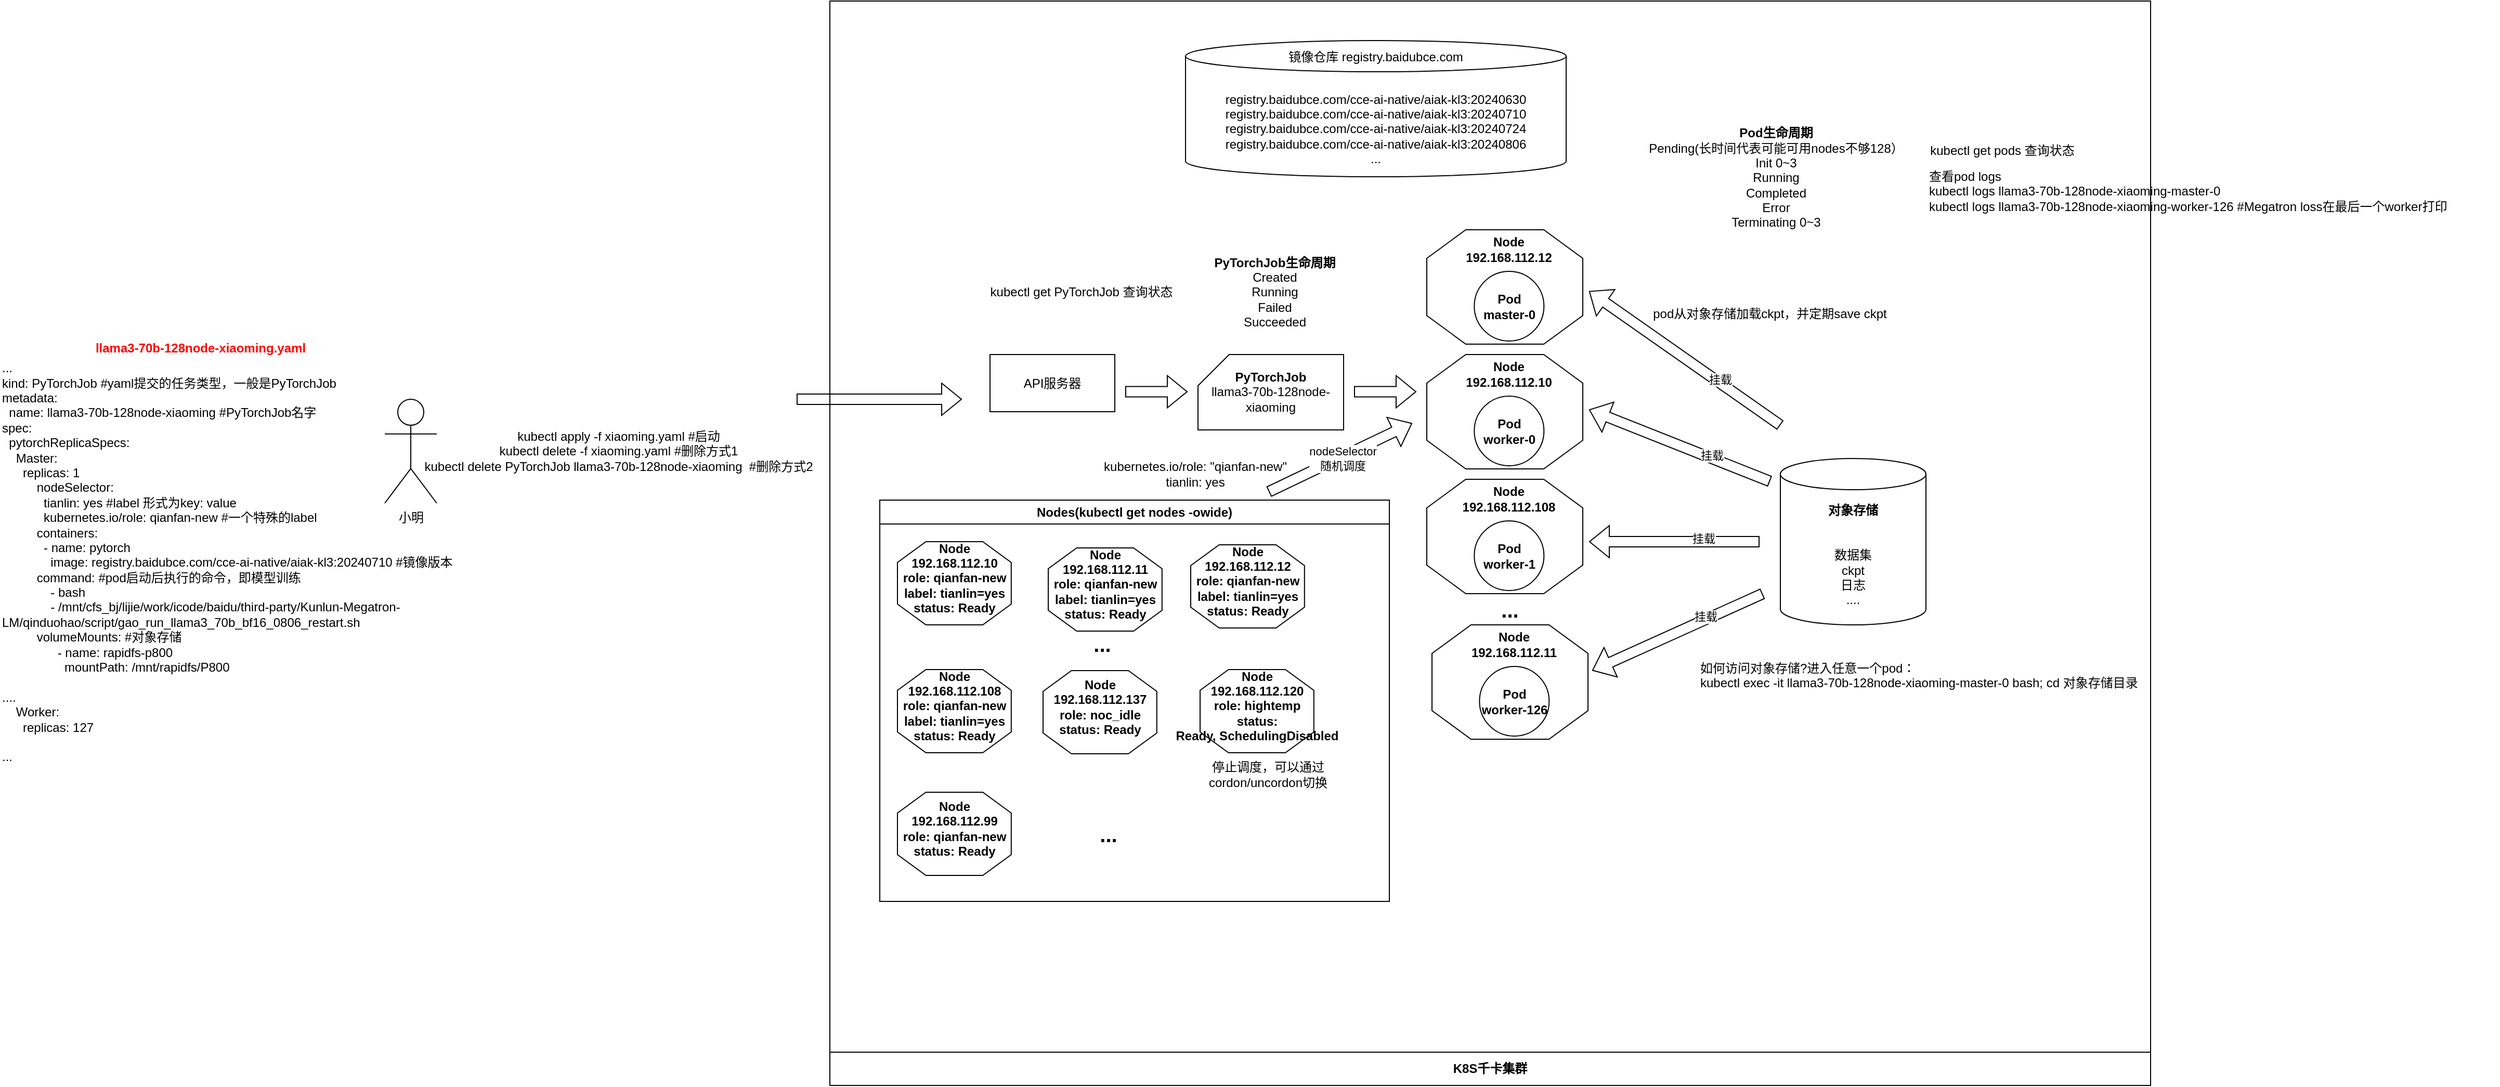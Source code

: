 <mxfile version="24.7.7">
  <diagram name="第 1 页" id="JENwh_ecXETzRXdGQSSy">
    <mxGraphModel dx="2555" dy="2012" grid="0" gridSize="10" guides="1" tooltips="1" connect="1" arrows="1" fold="1" page="1" pageScale="1" pageWidth="827" pageHeight="1169" math="0" shadow="0">
      <root>
        <mxCell id="0" />
        <mxCell id="1" parent="0" />
        <mxCell id="48Nk2eateA9YyvYsNSkh-6" value="&lt;div&gt;...&lt;/div&gt;&lt;div&gt;kind: PyTorchJob #yaml提交的任务类型，一般是PyTorchJob&lt;/div&gt;&lt;div&gt;metadata:&lt;br&gt;&lt;/div&gt;&lt;div&gt;&amp;nbsp;&amp;nbsp;name:&amp;nbsp;&lt;span style=&quot;text-align: center; background-color: initial;&quot;&gt;llama3-70b-128node-xiaoming #PyTorchJob名字&lt;/span&gt;&lt;/div&gt;&lt;div&gt;spec:&lt;/div&gt;&lt;div&gt;&amp;nbsp; pytorchReplicaSpecs:&lt;/div&gt;&lt;div&gt;&amp;nbsp; &amp;nbsp; Master:&lt;/div&gt;&lt;div&gt;&amp;nbsp; &amp;nbsp; &amp;nbsp; replicas: 1&lt;/div&gt;&lt;div&gt;&amp;nbsp; &amp;nbsp; &amp;nbsp;&amp;nbsp;&lt;span style=&quot;background-color: initial;&quot;&gt;&amp;nbsp; &amp;nbsp; nodeSelector:&lt;/span&gt;&lt;/div&gt;&lt;div&gt;&lt;span style=&quot;white-space: pre;&quot;&gt;&#x9;&lt;/span&gt;&amp;nbsp; &amp;nbsp;&amp;nbsp;&lt;span style=&quot;text-align: center; background-color: initial;&quot;&gt;tianlin: yes #label 形式为key: value&lt;/span&gt;&lt;br&gt;&lt;/div&gt;&lt;div&gt;&amp;nbsp; &amp;nbsp; &amp;nbsp; &amp;nbsp; &amp;nbsp; &amp;nbsp; kubernetes.io/role: qianfan-new #一个特殊的label&lt;span style=&quot;text-align: center; background-color: initial;&quot;&gt;&lt;br&gt;&lt;/span&gt;&lt;/div&gt;&lt;div&gt;&amp;nbsp; &amp;nbsp; &amp;nbsp; &amp;nbsp; &amp;nbsp;&amp;nbsp;&lt;span style=&quot;background-color: initial;&quot;&gt;containers:&lt;/span&gt;&lt;/div&gt;&lt;div&gt;&amp;nbsp; &amp;nbsp; &amp;nbsp; &amp;nbsp; &amp;nbsp; &amp;nbsp; - name: pytorch&lt;/div&gt;&lt;div&gt;&amp;nbsp; &amp;nbsp; &amp;nbsp; &amp;nbsp; &amp;nbsp; &amp;nbsp; &amp;nbsp; image: registry.baidubce.com/cce-ai-native/aiak-kl3:20240710 #镜像版本&lt;/div&gt;&lt;div&gt;&lt;div&gt;&amp;nbsp; &amp;nbsp; &amp;nbsp; &amp;nbsp; &amp;nbsp; command: #pod启动后执行的命令，即模型训练&lt;/div&gt;&lt;div&gt;&amp;nbsp; &amp;nbsp; &amp;nbsp; &amp;nbsp; &amp;nbsp; &amp;nbsp; &amp;nbsp; - bash&lt;/div&gt;&lt;div&gt;&amp;nbsp; &amp;nbsp; &amp;nbsp; &amp;nbsp; &amp;nbsp; &amp;nbsp; &amp;nbsp; - /mnt/cfs_bj/lijie/work/icode/baidu/third-party/Kunlun-Megatron-LM/qinduohao/script/gao_run_llama3_70b_bf16_0806_restart.sh&lt;/div&gt;&lt;/div&gt;&lt;div&gt;&lt;div&gt;&amp;nbsp; &amp;nbsp; &amp;nbsp; &amp;nbsp; &amp;nbsp; volumeMounts: #对象存储&lt;/div&gt;&lt;div&gt;&amp;nbsp; &amp;nbsp; &amp;nbsp; &amp;nbsp; &amp;nbsp; &amp;nbsp; &amp;nbsp; &amp;nbsp; - name: rapidfs-p800&lt;/div&gt;&lt;div&gt;&amp;nbsp; &amp;nbsp; &amp;nbsp; &amp;nbsp; &amp;nbsp; &amp;nbsp; &amp;nbsp; &amp;nbsp; &amp;nbsp; mountPath: /mnt/rapidfs/P800&lt;/div&gt;&lt;/div&gt;&lt;div&gt;&lt;br&gt;&lt;/div&gt;&lt;div&gt;....&lt;/div&gt;&lt;div&gt;&lt;div&gt;&amp;nbsp; &amp;nbsp; Worker:&lt;/div&gt;&lt;div&gt;&amp;nbsp; &amp;nbsp; &amp;nbsp; replicas: 127&lt;/div&gt;&lt;div&gt;&amp;nbsp; &amp;nbsp; &amp;nbsp;&amp;nbsp;&lt;/div&gt;&lt;/div&gt;&lt;div&gt;...&lt;/div&gt;" style="text;html=1;align=left;verticalAlign=middle;whiteSpace=wrap;rounded=0;" parent="1" vertex="1">
          <mxGeometry x="-440" y="22" width="440" height="410" as="geometry" />
        </mxCell>
        <mxCell id="48Nk2eateA9YyvYsNSkh-7" value="llama3-70b-128node-xiaoming.yaml" style="text;html=1;align=center;verticalAlign=middle;whiteSpace=wrap;rounded=0;fontColor=#FF0303;fontStyle=1" parent="1" vertex="1">
          <mxGeometry x="-362" y="6" width="230" height="30" as="geometry" />
        </mxCell>
        <mxCell id="48Nk2eateA9YyvYsNSkh-9" value="kubectl apply -f xiaoming.yaml #启动&lt;div&gt;kubectl delete -f xiaoming.yaml #删除方式1&lt;/div&gt;&lt;div&gt;kubectl delete PyTorchJob&amp;nbsp;&lt;span style=&quot;background-color: initial;&quot;&gt;llama3-70b-128node-xiaoming&lt;/span&gt;&lt;span style=&quot;background-color: initial;&quot;&gt;&amp;nbsp;&amp;nbsp;#删除方式2&lt;/span&gt;&lt;/div&gt;" style="text;html=1;align=center;verticalAlign=middle;whiteSpace=wrap;rounded=0;" parent="1" vertex="1">
          <mxGeometry x="-40" y="110" width="390" height="20" as="geometry" />
        </mxCell>
        <mxCell id="48Nk2eateA9YyvYsNSkh-10" value="K8S千卡集群" style="swimlane;whiteSpace=wrap;html=1;direction=west;startSize=32;" parent="1" vertex="1">
          <mxGeometry x="358" y="-313" width="1270" height="1043" as="geometry" />
        </mxCell>
        <mxCell id="48Nk2eateA9YyvYsNSkh-80" value="如何访问对象存储?进入任意一个pod：&#xa;kubectl exec -it llama3-70b-128node-xiaoming-master-0 bash; cd 对象存储目录" style="text;whiteSpace=wrap;" parent="48Nk2eateA9YyvYsNSkh-10" vertex="1">
          <mxGeometry x="835" y="628" width="550" height="30" as="geometry" />
        </mxCell>
        <mxCell id="48Nk2eateA9YyvYsNSkh-48" value="" style="group" parent="48Nk2eateA9YyvYsNSkh-10" vertex="1" connectable="0">
          <mxGeometry x="574" y="220" width="150" height="110" as="geometry" />
        </mxCell>
        <mxCell id="48Nk2eateA9YyvYsNSkh-49" value="" style="verticalLabelPosition=bottom;verticalAlign=top;html=1;shape=mxgraph.basic.polygon;polyCoords=[[0.25,0],[0.75,0],[1,0.25],[1,0.75],[0.75,1],[0.25,1],[0,0.75],[0,0.25]];polyline=0;" parent="48Nk2eateA9YyvYsNSkh-48" vertex="1">
          <mxGeometry width="150" height="110.0" as="geometry" />
        </mxCell>
        <mxCell id="48Nk2eateA9YyvYsNSkh-50" value="Node&lt;div&gt;192.168.112.12&lt;/div&gt;&lt;div&gt;&lt;br&gt;&lt;/div&gt;&lt;div&gt;&lt;br&gt;&lt;/div&gt;&lt;div&gt;&lt;br&gt;&lt;/div&gt;&lt;div&gt;&lt;br&gt;&lt;/div&gt;&lt;div&gt;&lt;br&gt;&lt;/div&gt;" style="text;html=1;align=center;verticalAlign=middle;whiteSpace=wrap;rounded=0;fontStyle=1" parent="48Nk2eateA9YyvYsNSkh-48" vertex="1">
          <mxGeometry x="25" y="22" width="108.333" height="66" as="geometry" />
        </mxCell>
        <mxCell id="48Nk2eateA9YyvYsNSkh-15" value="&lt;b&gt;Pod&lt;/b&gt;&lt;div&gt;&lt;b&gt;master-0&lt;/b&gt;&lt;/div&gt;" style="ellipse;whiteSpace=wrap;html=1;aspect=fixed;" parent="48Nk2eateA9YyvYsNSkh-48" vertex="1">
          <mxGeometry x="45.67" y="40" width="67" height="67" as="geometry" />
        </mxCell>
        <mxCell id="48Nk2eateA9YyvYsNSkh-12" value="API服务器" style="rounded=0;whiteSpace=wrap;html=1;" parent="48Nk2eateA9YyvYsNSkh-10" vertex="1">
          <mxGeometry x="154" y="340" width="120" height="55" as="geometry" />
        </mxCell>
        <mxCell id="48Nk2eateA9YyvYsNSkh-13" value="&lt;b&gt;PyTorchJob&lt;/b&gt;&lt;div&gt;llama3-70b-128node-xiaoming&lt;br&gt;&lt;/div&gt;" style="shape=card;whiteSpace=wrap;html=1;" parent="48Nk2eateA9YyvYsNSkh-10" vertex="1">
          <mxGeometry x="354" y="340" width="140" height="72.5" as="geometry" />
        </mxCell>
        <mxCell id="48Nk2eateA9YyvYsNSkh-23" value="..." style="text;html=1;align=center;verticalAlign=middle;whiteSpace=wrap;rounded=0;fontSize=20;fontStyle=1" parent="48Nk2eateA9YyvYsNSkh-10" vertex="1">
          <mxGeometry x="624" y="570" width="60" height="30" as="geometry" />
        </mxCell>
        <mxCell id="48Nk2eateA9YyvYsNSkh-38" value="Nodes(kubectl get nodes -owide)" style="swimlane;whiteSpace=wrap;html=1;" parent="48Nk2eateA9YyvYsNSkh-10" vertex="1">
          <mxGeometry x="48" y="480" width="490" height="386" as="geometry" />
        </mxCell>
        <mxCell id="LwYmsq861Xcj32AT4gmF-25" value="" style="group" vertex="1" connectable="0" parent="48Nk2eateA9YyvYsNSkh-38">
          <mxGeometry x="17" y="40" width="182" height="80" as="geometry" />
        </mxCell>
        <mxCell id="LwYmsq861Xcj32AT4gmF-26" value="" style="verticalLabelPosition=bottom;verticalAlign=top;html=1;shape=mxgraph.basic.polygon;polyCoords=[[0.25,0],[0.75,0],[1,0.25],[1,0.75],[0.75,1],[0.25,1],[0,0.75],[0,0.25]];polyline=0;" vertex="1" parent="LwYmsq861Xcj32AT4gmF-25">
          <mxGeometry width="109.399" height="80" as="geometry" />
        </mxCell>
        <mxCell id="LwYmsq861Xcj32AT4gmF-27" value="Node&lt;div&gt;192.168.112.10&lt;/div&gt;&lt;div&gt;role: qianfan-new&lt;/div&gt;&lt;div&gt;label: tianlin=yes&lt;br&gt;&lt;/div&gt;&lt;div&gt;status: Ready&lt;/div&gt;" style="text;html=1;align=center;verticalAlign=middle;whiteSpace=wrap;rounded=0;fontStyle=1" vertex="1" parent="LwYmsq861Xcj32AT4gmF-25">
          <mxGeometry x="-24.406" y="16" width="158.211" height="37.47" as="geometry" />
        </mxCell>
        <mxCell id="LwYmsq861Xcj32AT4gmF-39" value="" style="group" vertex="1" connectable="0" parent="48Nk2eateA9YyvYsNSkh-38">
          <mxGeometry x="299" y="43" width="182" height="80" as="geometry" />
        </mxCell>
        <mxCell id="LwYmsq861Xcj32AT4gmF-40" value="" style="verticalLabelPosition=bottom;verticalAlign=top;html=1;shape=mxgraph.basic.polygon;polyCoords=[[0.25,0],[0.75,0],[1,0.25],[1,0.75],[0.75,1],[0.25,1],[0,0.75],[0,0.25]];polyline=0;" vertex="1" parent="LwYmsq861Xcj32AT4gmF-39">
          <mxGeometry width="109.399" height="80" as="geometry" />
        </mxCell>
        <mxCell id="LwYmsq861Xcj32AT4gmF-41" value="Node&lt;div&gt;192.168.112.12&lt;/div&gt;&lt;div&gt;role: qianfan-new&lt;/div&gt;&lt;div&gt;label: tianlin=yes&lt;br&gt;&lt;/div&gt;&lt;div&gt;status: Ready&lt;/div&gt;" style="text;html=1;align=center;verticalAlign=middle;whiteSpace=wrap;rounded=0;fontStyle=1" vertex="1" parent="LwYmsq861Xcj32AT4gmF-39">
          <mxGeometry x="-24.406" y="16" width="158.211" height="37.47" as="geometry" />
        </mxCell>
        <mxCell id="LwYmsq861Xcj32AT4gmF-42" value="" style="group" vertex="1" connectable="0" parent="48Nk2eateA9YyvYsNSkh-38">
          <mxGeometry x="17" y="163" width="182" height="80" as="geometry" />
        </mxCell>
        <mxCell id="LwYmsq861Xcj32AT4gmF-43" value="" style="verticalLabelPosition=bottom;verticalAlign=top;html=1;shape=mxgraph.basic.polygon;polyCoords=[[0.25,0],[0.75,0],[1,0.25],[1,0.75],[0.75,1],[0.25,1],[0,0.75],[0,0.25]];polyline=0;" vertex="1" parent="LwYmsq861Xcj32AT4gmF-42">
          <mxGeometry width="109.399" height="80" as="geometry" />
        </mxCell>
        <mxCell id="LwYmsq861Xcj32AT4gmF-44" value="Node&lt;div&gt;192.168.112.108&lt;/div&gt;&lt;div&gt;role: qianfan-new&lt;/div&gt;&lt;div&gt;label: tianlin=yes&lt;br&gt;&lt;/div&gt;&lt;div&gt;status: Ready&lt;/div&gt;" style="text;html=1;align=center;verticalAlign=middle;whiteSpace=wrap;rounded=0;fontStyle=1" vertex="1" parent="LwYmsq861Xcj32AT4gmF-42">
          <mxGeometry x="-24.406" y="16" width="158.211" height="37.47" as="geometry" />
        </mxCell>
        <mxCell id="LwYmsq861Xcj32AT4gmF-45" value="" style="group" vertex="1" connectable="0" parent="48Nk2eateA9YyvYsNSkh-38">
          <mxGeometry x="157" y="164" width="182" height="80" as="geometry" />
        </mxCell>
        <mxCell id="LwYmsq861Xcj32AT4gmF-46" value="" style="verticalLabelPosition=bottom;verticalAlign=top;html=1;shape=mxgraph.basic.polygon;polyCoords=[[0.25,0],[0.75,0],[1,0.25],[1,0.75],[0.75,1],[0.25,1],[0,0.75],[0,0.25]];polyline=0;" vertex="1" parent="LwYmsq861Xcj32AT4gmF-45">
          <mxGeometry width="109.399" height="80" as="geometry" />
        </mxCell>
        <mxCell id="LwYmsq861Xcj32AT4gmF-47" value="Node&lt;div&gt;192.168.112.137&lt;/div&gt;&lt;div&gt;role: noc_idle&lt;/div&gt;&lt;div&gt;status: Ready&lt;/div&gt;" style="text;html=1;align=center;verticalAlign=middle;whiteSpace=wrap;rounded=0;fontStyle=1" vertex="1" parent="LwYmsq861Xcj32AT4gmF-45">
          <mxGeometry x="-24.406" y="16" width="158.211" height="37.47" as="geometry" />
        </mxCell>
        <mxCell id="LwYmsq861Xcj32AT4gmF-48" value="" style="group" vertex="1" connectable="0" parent="48Nk2eateA9YyvYsNSkh-38">
          <mxGeometry x="308" y="163" width="182" height="80" as="geometry" />
        </mxCell>
        <mxCell id="LwYmsq861Xcj32AT4gmF-49" value="" style="verticalLabelPosition=bottom;verticalAlign=top;html=1;shape=mxgraph.basic.polygon;polyCoords=[[0.25,0],[0.75,0],[1,0.25],[1,0.75],[0.75,1],[0.25,1],[0,0.75],[0,0.25]];polyline=0;" vertex="1" parent="LwYmsq861Xcj32AT4gmF-48">
          <mxGeometry width="109.399" height="80" as="geometry" />
        </mxCell>
        <mxCell id="LwYmsq861Xcj32AT4gmF-50" value="Node&lt;div&gt;192.168.112.120&lt;/div&gt;&lt;div&gt;role:&amp;nbsp;hightemp&lt;/div&gt;&lt;div&gt;status: Ready,&amp;nbsp;SchedulingDisabled&lt;/div&gt;" style="text;html=1;align=center;verticalAlign=middle;whiteSpace=wrap;rounded=0;fontStyle=1" vertex="1" parent="LwYmsq861Xcj32AT4gmF-48">
          <mxGeometry x="-24.406" y="16" width="158.211" height="37.47" as="geometry" />
        </mxCell>
        <mxCell id="48Nk2eateA9YyvYsNSkh-35" value="..." style="text;html=1;align=center;verticalAlign=middle;whiteSpace=wrap;rounded=0;fontSize=20;fontStyle=1" parent="48Nk2eateA9YyvYsNSkh-38" vertex="1">
          <mxGeometry x="184" y="123" width="60" height="30" as="geometry" />
        </mxCell>
        <mxCell id="LwYmsq861Xcj32AT4gmF-51" value="..." style="text;html=1;align=center;verticalAlign=middle;whiteSpace=wrap;rounded=0;fontSize=20;fontStyle=1" vertex="1" parent="48Nk2eateA9YyvYsNSkh-38">
          <mxGeometry x="190" y="306" width="60" height="30" as="geometry" />
        </mxCell>
        <mxCell id="LwYmsq861Xcj32AT4gmF-54" value="停止调度，可以通过cordon/uncordon切换" style="text;html=1;align=center;verticalAlign=middle;whiteSpace=wrap;rounded=0;" vertex="1" parent="48Nk2eateA9YyvYsNSkh-38">
          <mxGeometry x="304" y="250" width="139" height="28" as="geometry" />
        </mxCell>
        <mxCell id="LwYmsq861Xcj32AT4gmF-56" value="" style="group" vertex="1" connectable="0" parent="48Nk2eateA9YyvYsNSkh-38">
          <mxGeometry x="17" y="281" width="182" height="80" as="geometry" />
        </mxCell>
        <mxCell id="LwYmsq861Xcj32AT4gmF-57" value="" style="verticalLabelPosition=bottom;verticalAlign=top;html=1;shape=mxgraph.basic.polygon;polyCoords=[[0.25,0],[0.75,0],[1,0.25],[1,0.75],[0.75,1],[0.25,1],[0,0.75],[0,0.25]];polyline=0;" vertex="1" parent="LwYmsq861Xcj32AT4gmF-56">
          <mxGeometry width="109.399" height="80" as="geometry" />
        </mxCell>
        <mxCell id="LwYmsq861Xcj32AT4gmF-58" value="Node&lt;div&gt;192.168.112.99&lt;/div&gt;&lt;div&gt;role: qianfan-new&lt;/div&gt;&lt;div&gt;status: Ready&lt;/div&gt;" style="text;html=1;align=center;verticalAlign=middle;whiteSpace=wrap;rounded=0;fontStyle=1" vertex="1" parent="LwYmsq861Xcj32AT4gmF-56">
          <mxGeometry x="-24.406" y="16" width="158.211" height="37.47" as="geometry" />
        </mxCell>
        <mxCell id="LwYmsq861Xcj32AT4gmF-36" value="" style="group" vertex="1" connectable="0" parent="48Nk2eateA9YyvYsNSkh-38">
          <mxGeometry x="162" y="46" width="182" height="80" as="geometry" />
        </mxCell>
        <mxCell id="LwYmsq861Xcj32AT4gmF-37" value="" style="verticalLabelPosition=bottom;verticalAlign=top;html=1;shape=mxgraph.basic.polygon;polyCoords=[[0.25,0],[0.75,0],[1,0.25],[1,0.75],[0.75,1],[0.25,1],[0,0.75],[0,0.25]];polyline=0;" vertex="1" parent="LwYmsq861Xcj32AT4gmF-36">
          <mxGeometry width="109.399" height="80" as="geometry" />
        </mxCell>
        <mxCell id="LwYmsq861Xcj32AT4gmF-38" value="Node&lt;div&gt;192.168.112.11&lt;/div&gt;&lt;div&gt;role: qianfan-new&lt;/div&gt;&lt;div&gt;label: tianlin=yes&lt;/div&gt;&lt;div&gt;status: Ready&lt;/div&gt;" style="text;html=1;align=center;verticalAlign=middle;whiteSpace=wrap;rounded=0;fontStyle=1" vertex="1" parent="LwYmsq861Xcj32AT4gmF-36">
          <mxGeometry x="-24.406" y="16" width="158.211" height="37.47" as="geometry" />
        </mxCell>
        <mxCell id="48Nk2eateA9YyvYsNSkh-39" value="" style="shape=flexArrow;endArrow=classic;html=1;rounded=0;" parent="48Nk2eateA9YyvYsNSkh-38" edge="1">
          <mxGeometry width="50" height="50" relative="1" as="geometry">
            <mxPoint x="374" y="-8" as="sourcePoint" />
            <mxPoint x="512" y="-74" as="targetPoint" />
          </mxGeometry>
        </mxCell>
        <mxCell id="48Nk2eateA9YyvYsNSkh-40" value="nodeSelector&lt;div&gt;随机调度&lt;/div&gt;" style="edgeLabel;html=1;align=center;verticalAlign=middle;resizable=0;points=[];" parent="48Nk2eateA9YyvYsNSkh-39" vertex="1" connectable="0">
          <mxGeometry x="0.015" y="-1" relative="1" as="geometry">
            <mxPoint as="offset" />
          </mxGeometry>
        </mxCell>
        <mxCell id="48Nk2eateA9YyvYsNSkh-52" value="" style="group" parent="48Nk2eateA9YyvYsNSkh-10" vertex="1" connectable="0">
          <mxGeometry x="574" y="340" width="150" height="110" as="geometry" />
        </mxCell>
        <mxCell id="48Nk2eateA9YyvYsNSkh-53" value="" style="verticalLabelPosition=bottom;verticalAlign=top;html=1;shape=mxgraph.basic.polygon;polyCoords=[[0.25,0],[0.75,0],[1,0.25],[1,0.75],[0.75,1],[0.25,1],[0,0.75],[0,0.25]];polyline=0;" parent="48Nk2eateA9YyvYsNSkh-52" vertex="1">
          <mxGeometry width="150" height="110.0" as="geometry" />
        </mxCell>
        <mxCell id="48Nk2eateA9YyvYsNSkh-54" value="Node&lt;div&gt;192.168.112.10&lt;/div&gt;&lt;div&gt;&lt;br&gt;&lt;/div&gt;&lt;div&gt;&lt;br&gt;&lt;/div&gt;&lt;div&gt;&lt;br&gt;&lt;/div&gt;&lt;div&gt;&lt;br&gt;&lt;/div&gt;&lt;div&gt;&lt;br&gt;&lt;/div&gt;" style="text;html=1;align=center;verticalAlign=middle;whiteSpace=wrap;rounded=0;fontStyle=1" parent="48Nk2eateA9YyvYsNSkh-52" vertex="1">
          <mxGeometry x="25" y="22" width="108.333" height="66" as="geometry" />
        </mxCell>
        <mxCell id="48Nk2eateA9YyvYsNSkh-55" value="&lt;b&gt;Pod&lt;/b&gt;&lt;div&gt;&lt;b&gt;worker-0&lt;/b&gt;&lt;/div&gt;" style="ellipse;whiteSpace=wrap;html=1;aspect=fixed;" parent="48Nk2eateA9YyvYsNSkh-52" vertex="1">
          <mxGeometry x="45.67" y="40" width="67" height="67" as="geometry" />
        </mxCell>
        <mxCell id="48Nk2eateA9YyvYsNSkh-56" value="" style="group" parent="48Nk2eateA9YyvYsNSkh-10" vertex="1" connectable="0">
          <mxGeometry x="574" y="460" width="150" height="110" as="geometry" />
        </mxCell>
        <mxCell id="48Nk2eateA9YyvYsNSkh-57" value="" style="verticalLabelPosition=bottom;verticalAlign=top;html=1;shape=mxgraph.basic.polygon;polyCoords=[[0.25,0],[0.75,0],[1,0.25],[1,0.75],[0.75,1],[0.25,1],[0,0.75],[0,0.25]];polyline=0;" parent="48Nk2eateA9YyvYsNSkh-56" vertex="1">
          <mxGeometry width="150" height="110.0" as="geometry" />
        </mxCell>
        <mxCell id="48Nk2eateA9YyvYsNSkh-58" value="Node&lt;div&gt;192.168.112.108&lt;/div&gt;&lt;div&gt;&lt;br&gt;&lt;/div&gt;&lt;div&gt;&lt;br&gt;&lt;/div&gt;&lt;div&gt;&lt;br&gt;&lt;/div&gt;&lt;div&gt;&lt;br&gt;&lt;/div&gt;&lt;div&gt;&lt;br&gt;&lt;/div&gt;" style="text;html=1;align=center;verticalAlign=middle;whiteSpace=wrap;rounded=0;fontStyle=1" parent="48Nk2eateA9YyvYsNSkh-56" vertex="1">
          <mxGeometry x="25" y="22" width="108.333" height="66" as="geometry" />
        </mxCell>
        <mxCell id="48Nk2eateA9YyvYsNSkh-59" value="&lt;b&gt;Pod&lt;/b&gt;&lt;div&gt;&lt;b&gt;worker-1&lt;/b&gt;&lt;/div&gt;" style="ellipse;whiteSpace=wrap;html=1;aspect=fixed;" parent="48Nk2eateA9YyvYsNSkh-56" vertex="1">
          <mxGeometry x="45.67" y="40" width="67" height="67" as="geometry" />
        </mxCell>
        <mxCell id="48Nk2eateA9YyvYsNSkh-60" value="" style="group" parent="48Nk2eateA9YyvYsNSkh-10" vertex="1" connectable="0">
          <mxGeometry x="579" y="600" width="150" height="110" as="geometry" />
        </mxCell>
        <mxCell id="48Nk2eateA9YyvYsNSkh-61" value="" style="verticalLabelPosition=bottom;verticalAlign=top;html=1;shape=mxgraph.basic.polygon;polyCoords=[[0.25,0],[0.75,0],[1,0.25],[1,0.75],[0.75,1],[0.25,1],[0,0.75],[0,0.25]];polyline=0;" parent="48Nk2eateA9YyvYsNSkh-60" vertex="1">
          <mxGeometry width="150" height="110.0" as="geometry" />
        </mxCell>
        <mxCell id="48Nk2eateA9YyvYsNSkh-62" value="Node&lt;div&gt;192.168.112.11&lt;/div&gt;&lt;div&gt;&lt;br&gt;&lt;/div&gt;&lt;div&gt;&lt;br&gt;&lt;/div&gt;&lt;div&gt;&lt;br&gt;&lt;/div&gt;&lt;div&gt;&lt;br&gt;&lt;/div&gt;&lt;div&gt;&lt;br&gt;&lt;/div&gt;" style="text;html=1;align=center;verticalAlign=middle;whiteSpace=wrap;rounded=0;fontStyle=1" parent="48Nk2eateA9YyvYsNSkh-60" vertex="1">
          <mxGeometry x="25" y="22" width="108.333" height="66" as="geometry" />
        </mxCell>
        <mxCell id="48Nk2eateA9YyvYsNSkh-63" value="&lt;b&gt;Pod&lt;/b&gt;&lt;div&gt;&lt;b&gt;worker-126&lt;/b&gt;&lt;/div&gt;" style="ellipse;whiteSpace=wrap;html=1;aspect=fixed;" parent="48Nk2eateA9YyvYsNSkh-60" vertex="1">
          <mxGeometry x="45.67" y="40" width="67" height="67" as="geometry" />
        </mxCell>
        <mxCell id="48Nk2eateA9YyvYsNSkh-65" value="&lt;b&gt;对象存储&lt;/b&gt;&lt;div&gt;&lt;br&gt;&lt;/div&gt;&lt;div&gt;&lt;br&gt;&lt;div&gt;数据集&lt;/div&gt;&lt;div&gt;ckpt&lt;/div&gt;&lt;div&gt;日志&lt;/div&gt;&lt;div&gt;....&lt;/div&gt;&lt;/div&gt;" style="shape=cylinder3;whiteSpace=wrap;html=1;boundedLbl=1;backgroundOutline=1;size=15;" parent="48Nk2eateA9YyvYsNSkh-10" vertex="1">
          <mxGeometry x="914" y="440" width="140" height="160" as="geometry" />
        </mxCell>
        <mxCell id="48Nk2eateA9YyvYsNSkh-66" value="" style="shape=flexArrow;endArrow=classic;html=1;rounded=0;" parent="48Nk2eateA9YyvYsNSkh-10" edge="1">
          <mxGeometry width="50" height="50" relative="1" as="geometry">
            <mxPoint x="894" y="520" as="sourcePoint" />
            <mxPoint x="730" y="520" as="targetPoint" />
          </mxGeometry>
        </mxCell>
        <mxCell id="48Nk2eateA9YyvYsNSkh-67" value="挂载" style="edgeLabel;html=1;align=center;verticalAlign=middle;resizable=0;points=[];" parent="48Nk2eateA9YyvYsNSkh-66" vertex="1" connectable="0">
          <mxGeometry x="-0.344" y="-3" relative="1" as="geometry">
            <mxPoint as="offset" />
          </mxGeometry>
        </mxCell>
        <mxCell id="48Nk2eateA9YyvYsNSkh-68" value="&lt;b&gt;Pod生命周期&lt;/b&gt;&lt;div&gt;&lt;div&gt;Pending(长时间代表可能可用nodes不够128）&lt;/div&gt;&lt;div&gt;&lt;div&gt;Init 0~3&lt;/div&gt;&lt;div&gt;&lt;span style=&quot;background-color: initial;&quot;&gt;Running&lt;/span&gt;&lt;br&gt;&lt;/div&gt;&lt;div&gt;Completed&lt;/div&gt;&lt;div&gt;Error&lt;/div&gt;&lt;div&gt;Terminating 0~3&lt;/div&gt;&lt;/div&gt;&lt;/div&gt;" style="text;html=1;align=center;verticalAlign=middle;whiteSpace=wrap;rounded=0;" parent="48Nk2eateA9YyvYsNSkh-10" vertex="1">
          <mxGeometry x="780" y="120" width="260" height="100" as="geometry" />
        </mxCell>
        <mxCell id="48Nk2eateA9YyvYsNSkh-69" value="&lt;b&gt;PyTorchJob生命周期&lt;/b&gt;&lt;div&gt;&lt;div&gt;Created&lt;/div&gt;&lt;div&gt;Running&lt;/div&gt;&lt;div&gt;Failed&lt;/div&gt;&lt;div&gt;Succeeded&lt;/div&gt;&lt;/div&gt;" style="text;html=1;align=center;verticalAlign=middle;whiteSpace=wrap;rounded=0;" parent="48Nk2eateA9YyvYsNSkh-10" vertex="1">
          <mxGeometry x="364" y="230" width="128" height="100" as="geometry" />
        </mxCell>
        <mxCell id="48Nk2eateA9YyvYsNSkh-89" value="" style="shape=flexArrow;endArrow=classic;html=1;rounded=0;" parent="48Nk2eateA9YyvYsNSkh-10" edge="1">
          <mxGeometry width="50" height="50" relative="1" as="geometry">
            <mxPoint x="284" y="375.75" as="sourcePoint" />
            <mxPoint x="344" y="375.75" as="targetPoint" />
          </mxGeometry>
        </mxCell>
        <mxCell id="48Nk2eateA9YyvYsNSkh-91" value="" style="shape=flexArrow;endArrow=classic;html=1;rounded=0;" parent="48Nk2eateA9YyvYsNSkh-10" edge="1">
          <mxGeometry width="50" height="50" relative="1" as="geometry">
            <mxPoint x="504" y="375.75" as="sourcePoint" />
            <mxPoint x="564" y="375.75" as="targetPoint" />
          </mxGeometry>
        </mxCell>
        <mxCell id="48Nk2eateA9YyvYsNSkh-87" value="" style="shape=flexArrow;endArrow=classic;html=1;rounded=0;" parent="48Nk2eateA9YyvYsNSkh-10" edge="1">
          <mxGeometry width="50" height="50" relative="1" as="geometry">
            <mxPoint x="-32" y="383" as="sourcePoint" />
            <mxPoint x="127" y="383" as="targetPoint" />
          </mxGeometry>
        </mxCell>
        <mxCell id="LwYmsq861Xcj32AT4gmF-4" value="" style="group" vertex="1" connectable="0" parent="48Nk2eateA9YyvYsNSkh-10">
          <mxGeometry x="334" y="38" width="382" height="188" as="geometry" />
        </mxCell>
        <mxCell id="LwYmsq861Xcj32AT4gmF-2" value="" style="shape=cylinder3;whiteSpace=wrap;html=1;boundedLbl=1;backgroundOutline=1;size=15;" vertex="1" parent="LwYmsq861Xcj32AT4gmF-4">
          <mxGeometry x="8" width="366" height="131" as="geometry" />
        </mxCell>
        <mxCell id="LwYmsq861Xcj32AT4gmF-1" value="镜像仓库&amp;nbsp;registry.baidubce.com" style="text;html=1;align=center;verticalAlign=middle;whiteSpace=wrap;rounded=0;" vertex="1" parent="LwYmsq861Xcj32AT4gmF-4">
          <mxGeometry x="89" width="204" height="31" as="geometry" />
        </mxCell>
        <mxCell id="LwYmsq861Xcj32AT4gmF-3" value="&lt;div&gt;registry.baidubce.com/cce-ai-native/aiak-kl3:20240630&lt;br&gt;&lt;/div&gt;registry.baidubce.com/cce-ai-native/aiak-kl3:20240710&lt;div&gt;registry.baidubce.com/cce-ai-native/aiak-kl3:20240724&lt;br&gt;&lt;/div&gt;&lt;div&gt;registry.baidubce.com/cce-ai-native/aiak-kl3:20240806&lt;br&gt;&lt;/div&gt;&lt;div&gt;...&lt;/div&gt;" style="text;html=1;align=center;verticalAlign=middle;whiteSpace=wrap;rounded=0;" vertex="1" parent="LwYmsq861Xcj32AT4gmF-4">
          <mxGeometry y="25" width="382" height="120" as="geometry" />
        </mxCell>
        <mxCell id="LwYmsq861Xcj32AT4gmF-5" value="" style="shape=flexArrow;endArrow=classic;html=1;rounded=0;" edge="1" parent="48Nk2eateA9YyvYsNSkh-10">
          <mxGeometry width="50" height="50" relative="1" as="geometry">
            <mxPoint x="904" y="462" as="sourcePoint" />
            <mxPoint x="730" y="393" as="targetPoint" />
          </mxGeometry>
        </mxCell>
        <mxCell id="LwYmsq861Xcj32AT4gmF-6" value="挂载" style="edgeLabel;html=1;align=center;verticalAlign=middle;resizable=0;points=[];" vertex="1" connectable="0" parent="LwYmsq861Xcj32AT4gmF-5">
          <mxGeometry x="-0.344" y="-3" relative="1" as="geometry">
            <mxPoint as="offset" />
          </mxGeometry>
        </mxCell>
        <mxCell id="LwYmsq861Xcj32AT4gmF-7" value="" style="shape=flexArrow;endArrow=classic;html=1;rounded=0;" edge="1" parent="48Nk2eateA9YyvYsNSkh-10">
          <mxGeometry width="50" height="50" relative="1" as="geometry">
            <mxPoint x="914" y="408" as="sourcePoint" />
            <mxPoint x="730" y="279" as="targetPoint" />
          </mxGeometry>
        </mxCell>
        <mxCell id="LwYmsq861Xcj32AT4gmF-8" value="挂载" style="edgeLabel;html=1;align=center;verticalAlign=middle;resizable=0;points=[];" vertex="1" connectable="0" parent="LwYmsq861Xcj32AT4gmF-7">
          <mxGeometry x="-0.344" y="-3" relative="1" as="geometry">
            <mxPoint as="offset" />
          </mxGeometry>
        </mxCell>
        <mxCell id="LwYmsq861Xcj32AT4gmF-9" value="" style="shape=flexArrow;endArrow=classic;html=1;rounded=0;" edge="1" parent="48Nk2eateA9YyvYsNSkh-10">
          <mxGeometry width="50" height="50" relative="1" as="geometry">
            <mxPoint x="897" y="570" as="sourcePoint" />
            <mxPoint x="733" y="644" as="targetPoint" />
          </mxGeometry>
        </mxCell>
        <mxCell id="LwYmsq861Xcj32AT4gmF-10" value="挂载" style="edgeLabel;html=1;align=center;verticalAlign=middle;resizable=0;points=[];" vertex="1" connectable="0" parent="LwYmsq861Xcj32AT4gmF-9">
          <mxGeometry x="-0.344" y="-3" relative="1" as="geometry">
            <mxPoint as="offset" />
          </mxGeometry>
        </mxCell>
        <mxCell id="LwYmsq861Xcj32AT4gmF-53" value="kubernetes.io/role: &quot;qianfan-new&quot;&lt;div&gt;tianlin: yes&lt;/div&gt;" style="text;html=1;align=center;verticalAlign=middle;whiteSpace=wrap;rounded=0;" vertex="1" parent="48Nk2eateA9YyvYsNSkh-10">
          <mxGeometry x="258" y="443" width="187" height="23" as="geometry" />
        </mxCell>
        <mxCell id="48Nk2eateA9YyvYsNSkh-83" value="&lt;div&gt;kubectl get PyTorchJob 查询状态&lt;/div&gt;" style="text;html=1;align=center;verticalAlign=middle;whiteSpace=wrap;rounded=0;" parent="48Nk2eateA9YyvYsNSkh-10" vertex="1">
          <mxGeometry x="87" y="270" width="310" height="20" as="geometry" />
        </mxCell>
        <mxCell id="48Nk2eateA9YyvYsNSkh-85" value="&lt;div&gt;&lt;span style=&quot;background-color: initial;&quot;&gt;kubectl get pods 查询状态&lt;/span&gt;&lt;br&gt;&lt;/div&gt;" style="text;html=1;align=center;verticalAlign=middle;whiteSpace=wrap;rounded=0;" parent="48Nk2eateA9YyvYsNSkh-10" vertex="1">
          <mxGeometry x="1051" y="138" width="153" height="12" as="geometry" />
        </mxCell>
        <mxCell id="LwYmsq861Xcj32AT4gmF-65" value="pod从对象存储加载ckpt，并定期save ckpt" style="text;html=1;align=center;verticalAlign=middle;whiteSpace=wrap;rounded=0;" vertex="1" parent="48Nk2eateA9YyvYsNSkh-10">
          <mxGeometry x="784" y="281" width="240" height="39" as="geometry" />
        </mxCell>
        <mxCell id="48Nk2eateA9YyvYsNSkh-70" value="小明" style="shape=umlActor;verticalLabelPosition=bottom;verticalAlign=top;html=1;outlineConnect=0;" parent="1" vertex="1">
          <mxGeometry x="-70" y="70" width="50" height="100" as="geometry" />
        </mxCell>
        <mxCell id="48Nk2eateA9YyvYsNSkh-78" value="查看pod logs&#xa;kubectl logs llama3-70b-128node-xiaoming-master-0&#xa;kubectl logs llama3-70b-128node-xiaoming-worker-126 #Megatron loss在最后一个worker打印" style="text;whiteSpace=wrap;" parent="1" vertex="1">
          <mxGeometry x="1413" y="-158" width="550" height="40" as="geometry" />
        </mxCell>
      </root>
    </mxGraphModel>
  </diagram>
</mxfile>
